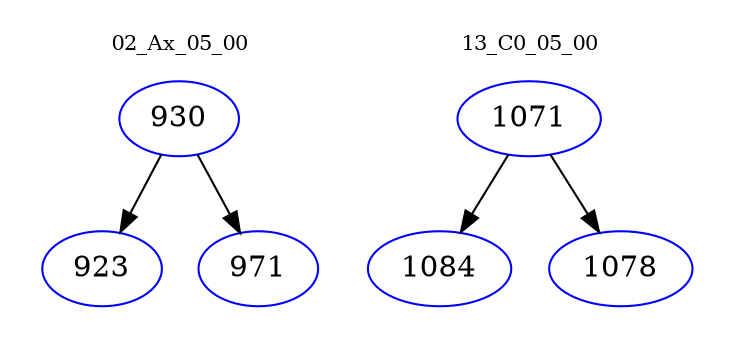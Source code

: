 digraph{
subgraph cluster_0 {
color = white
label = "02_Ax_05_00";
fontsize=10;
T0_930 [label="930", color="blue"]
T0_930 -> T0_923 [color="black"]
T0_923 [label="923", color="blue"]
T0_930 -> T0_971 [color="black"]
T0_971 [label="971", color="blue"]
}
subgraph cluster_1 {
color = white
label = "13_C0_05_00";
fontsize=10;
T1_1071 [label="1071", color="blue"]
T1_1071 -> T1_1084 [color="black"]
T1_1084 [label="1084", color="blue"]
T1_1071 -> T1_1078 [color="black"]
T1_1078 [label="1078", color="blue"]
}
}
